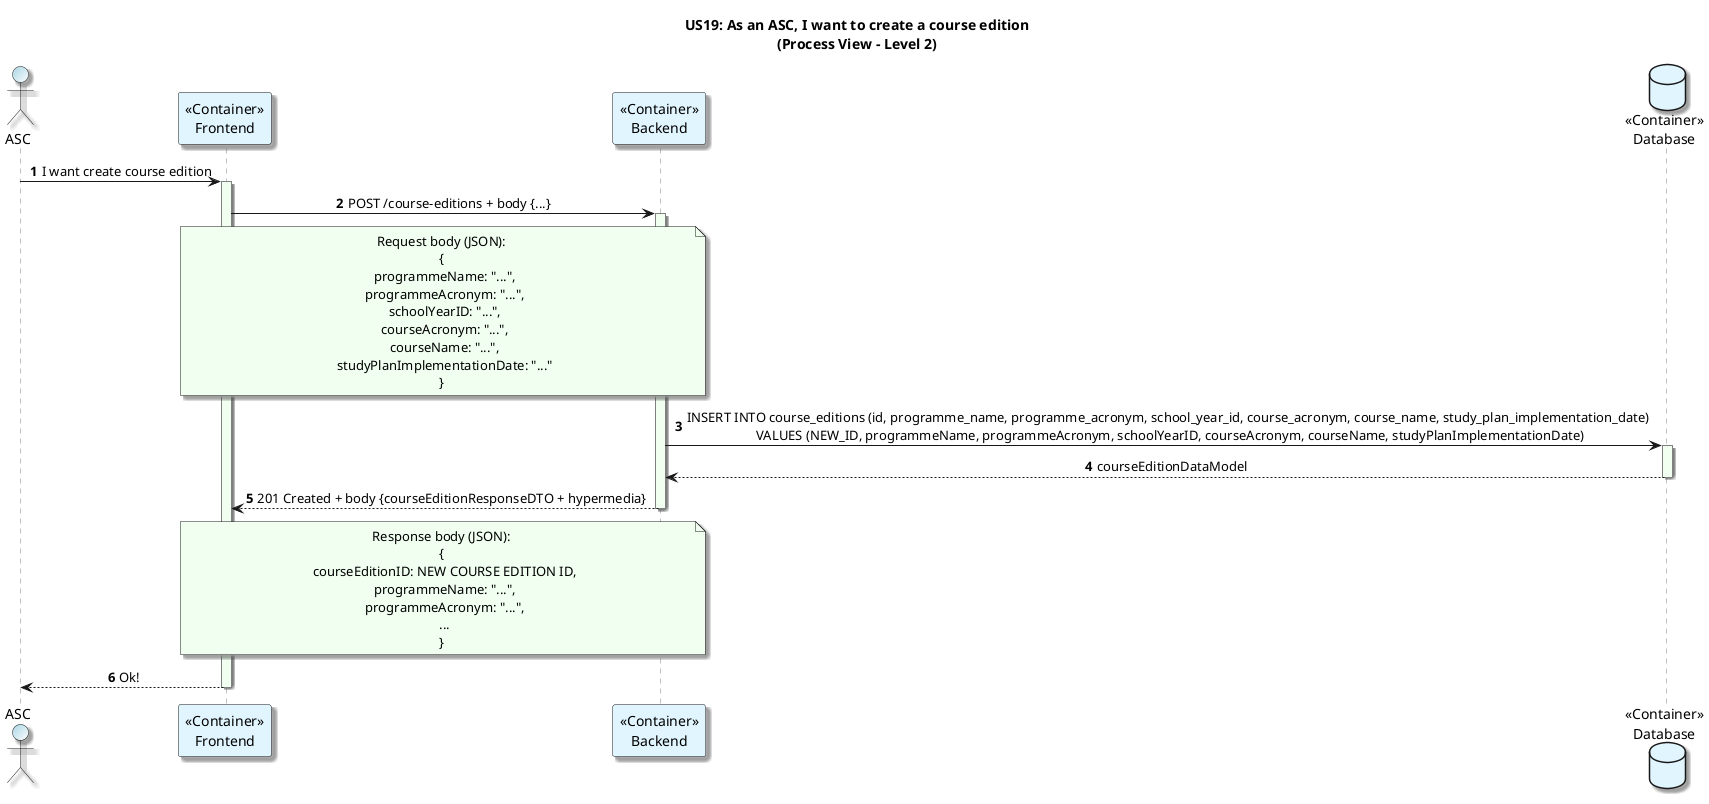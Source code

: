 @startuml
title: US19: As an ASC, I want to create a course edition\n(Process View - Level 2)
autonumber

skinparam {
  ActivityPadding 2
  ActivityMargin 2
  BoxPadding 2
}
skinparam sequence {
    LifeLineBorderColor Grey
    LifeLineBackgroundColor HoneyDew
}
skinparam defaultTextAlignment center
skinparam shadowing true

actor ASC  #LightBlue/White
participant "<<Container>>\nFrontend" as Frontend #E1F5FE
participant "<<Container>>\nBackend" as Backend #E1F5FE
database "<<Container>>\nDatabase" as Database #E1F5FE



ASC -> Frontend: I want create course edition
activate Frontend
Frontend -> Backend: POST /course-editions + body {...}
note over Frontend, Backend #HoneyDew
Request body (JSON):
{
  programmeName: "...",
  programmeAcronym: "...",
  schoolYearID: "...",
  courseAcronym: "...",
  courseName: "...",
  studyPlanImplementationDate: "..."
}
end note
activate Backend
Backend -> Database: INSERT INTO course_editions (id, programme_name, programme_acronym, school_year_id, course_acronym, course_name, study_plan_implementation_date) \nVALUES (NEW_ID, programmeName, programmeAcronym, schoolYearID, courseAcronym, courseName, studyPlanImplementationDate)
activate Database
Database --> Backend: courseEditionDataModel
deactivate Database
Backend --> Frontend: 201 Created + body {courseEditionResponseDTO + hypermedia}
note over Backend, Frontend #HoneyDew
Response body (JSON):
{
  courseEditionID: NEW COURSE EDITION ID,
  programmeName: "...",
  programmeAcronym: "...",
  ...
}
end note
deactivate Backend
Frontend --> ASC: Ok!
deactivate Frontend
@enduml
